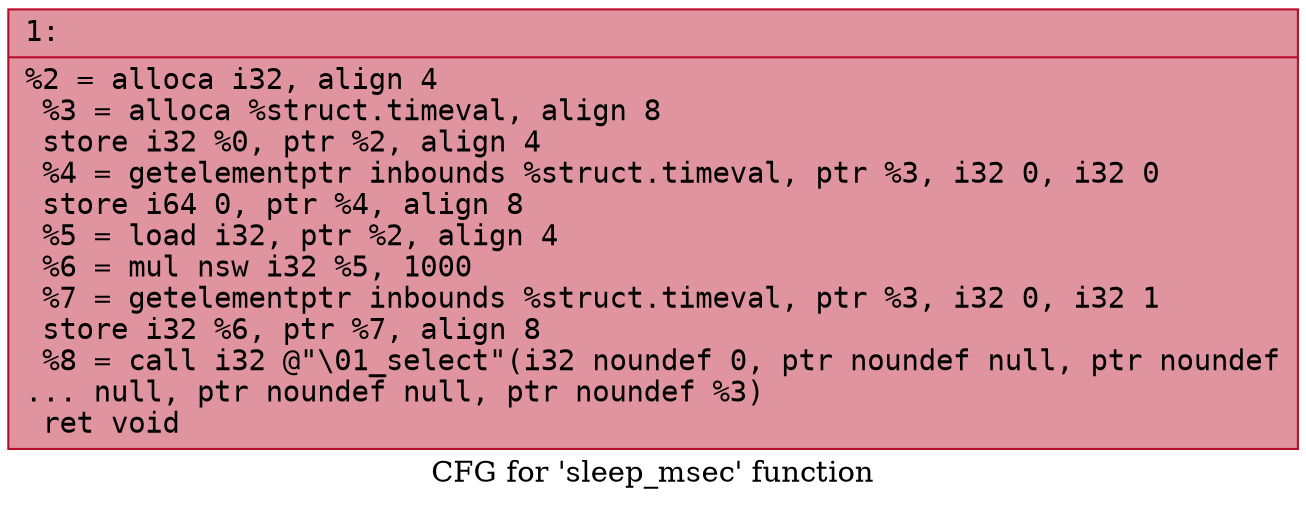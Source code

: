 digraph "CFG for 'sleep_msec' function" {
	label="CFG for 'sleep_msec' function";

	Node0x600003f32ee0 [shape=record,color="#b70d28ff", style=filled, fillcolor="#b70d2870" fontname="Courier",label="{1:\l|  %2 = alloca i32, align 4\l  %3 = alloca %struct.timeval, align 8\l  store i32 %0, ptr %2, align 4\l  %4 = getelementptr inbounds %struct.timeval, ptr %3, i32 0, i32 0\l  store i64 0, ptr %4, align 8\l  %5 = load i32, ptr %2, align 4\l  %6 = mul nsw i32 %5, 1000\l  %7 = getelementptr inbounds %struct.timeval, ptr %3, i32 0, i32 1\l  store i32 %6, ptr %7, align 8\l  %8 = call i32 @\"\\01_select\"(i32 noundef 0, ptr noundef null, ptr noundef\l... null, ptr noundef null, ptr noundef %3)\l  ret void\l}"];
}
